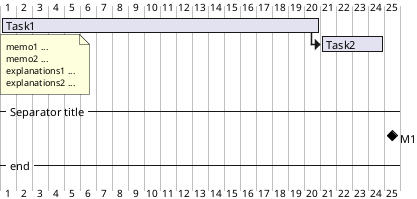 @startgantt
[Task1] lasts 20 days
note bottom
	memo1 ...
	memo2 ...
	explanations1 ...
	explanations2 ...
end note
[Task2] lasts 4 days
[Task1] -> [Task2]
-- Separator title --
[M1] happens on 5 days after [Task1]'s end
-- end --
@endgantt
